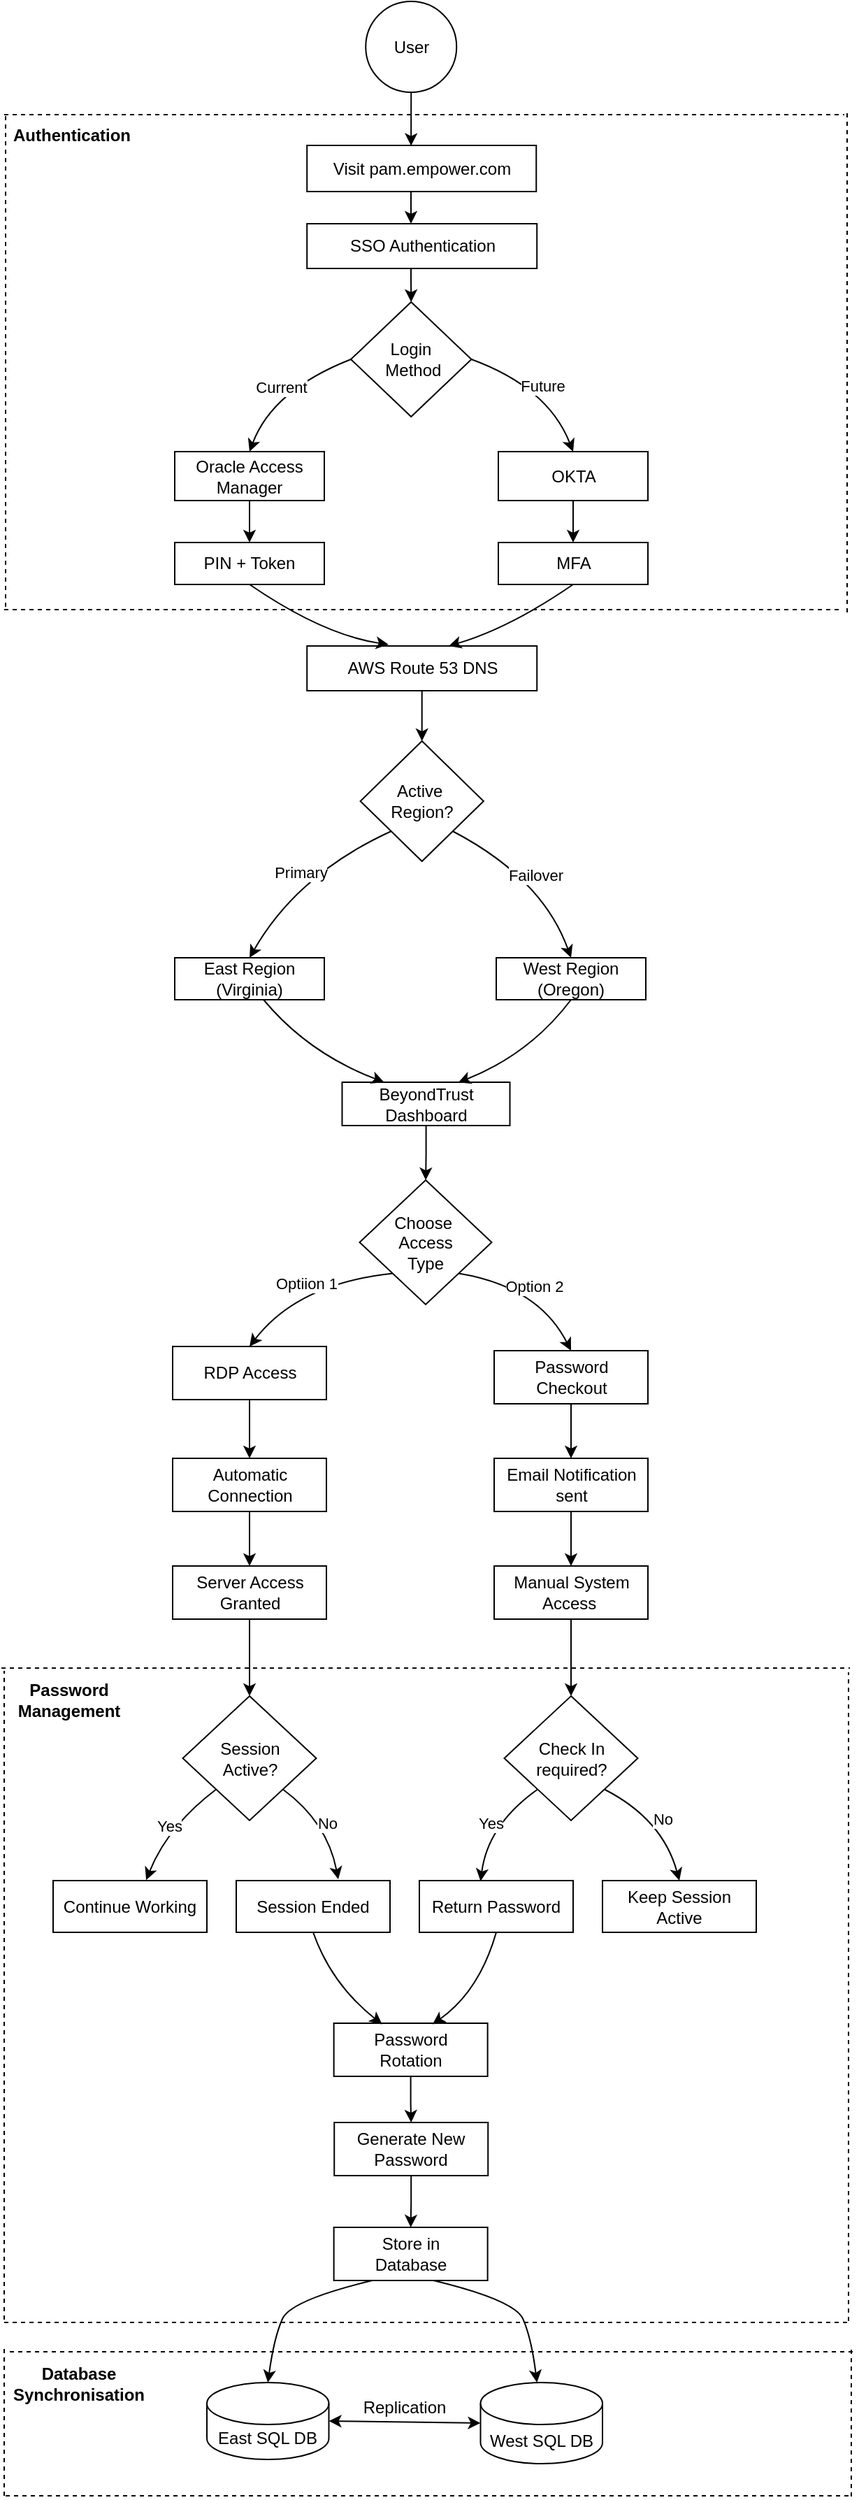 <mxfile version="26.0.5">
  <diagram id="C5RBs43oDa-KdzZeNtuy" name="Page-1">
    <mxGraphModel dx="1235" dy="655" grid="0" gridSize="10" guides="1" tooltips="1" connect="1" arrows="1" fold="1" page="1" pageScale="1" pageWidth="827" pageHeight="1169" math="0" shadow="0">
      <root>
        <mxCell id="WIyWlLk6GJQsqaUBKTNV-0" />
        <mxCell id="WIyWlLk6GJQsqaUBKTNV-1" parent="WIyWlLk6GJQsqaUBKTNV-0" />
        <mxCell id="AJD_xcAIJQe30nwHhnDZ-58" value="User" style="ellipse;whiteSpace=wrap;html=1;aspect=fixed;" vertex="1" parent="WIyWlLk6GJQsqaUBKTNV-1">
          <mxGeometry x="344.62" y="23" width="65" height="65" as="geometry" />
        </mxCell>
        <mxCell id="AJD_xcAIJQe30nwHhnDZ-59" value="Visit&amp;nbsp;pam.empower.com" style="rounded=0;whiteSpace=wrap;html=1;" vertex="1" parent="WIyWlLk6GJQsqaUBKTNV-1">
          <mxGeometry x="302.62" y="126" width="164" height="33" as="geometry" />
        </mxCell>
        <mxCell id="AJD_xcAIJQe30nwHhnDZ-197" style="edgeStyle=orthogonalEdgeStyle;rounded=0;orthogonalLoop=1;jettySize=auto;html=1;entryX=0.5;entryY=0;entryDx=0;entryDy=0;" edge="1" parent="WIyWlLk6GJQsqaUBKTNV-1" source="AJD_xcAIJQe30nwHhnDZ-60" target="AJD_xcAIJQe30nwHhnDZ-61">
          <mxGeometry relative="1" as="geometry">
            <Array as="points">
              <mxPoint x="377" y="220" />
              <mxPoint x="377" y="220" />
            </Array>
          </mxGeometry>
        </mxCell>
        <mxCell id="AJD_xcAIJQe30nwHhnDZ-60" value="SSO Authentication" style="rounded=0;whiteSpace=wrap;html=1;" vertex="1" parent="WIyWlLk6GJQsqaUBKTNV-1">
          <mxGeometry x="302.61" y="182" width="164.5" height="32" as="geometry" />
        </mxCell>
        <mxCell id="AJD_xcAIJQe30nwHhnDZ-61" value="Login&lt;div&gt;&amp;nbsp;Method&lt;/div&gt;" style="rhombus;whiteSpace=wrap;html=1;" vertex="1" parent="WIyWlLk6GJQsqaUBKTNV-1">
          <mxGeometry x="333.99" y="238" width="86.25" height="82" as="geometry" />
        </mxCell>
        <mxCell id="AJD_xcAIJQe30nwHhnDZ-116" value="" style="edgeStyle=orthogonalEdgeStyle;rounded=0;orthogonalLoop=1;jettySize=auto;html=1;" edge="1" parent="WIyWlLk6GJQsqaUBKTNV-1" source="AJD_xcAIJQe30nwHhnDZ-62" target="AJD_xcAIJQe30nwHhnDZ-64">
          <mxGeometry relative="1" as="geometry" />
        </mxCell>
        <mxCell id="AJD_xcAIJQe30nwHhnDZ-62" value="Oracle Access Manager" style="rounded=0;whiteSpace=wrap;html=1;" vertex="1" parent="WIyWlLk6GJQsqaUBKTNV-1">
          <mxGeometry x="208" y="345" width="107" height="35" as="geometry" />
        </mxCell>
        <mxCell id="AJD_xcAIJQe30nwHhnDZ-120" value="" style="edgeStyle=orthogonalEdgeStyle;rounded=0;orthogonalLoop=1;jettySize=auto;html=1;entryX=0.5;entryY=0;entryDx=0;entryDy=0;" edge="1" parent="WIyWlLk6GJQsqaUBKTNV-1" source="AJD_xcAIJQe30nwHhnDZ-63" target="AJD_xcAIJQe30nwHhnDZ-65">
          <mxGeometry relative="1" as="geometry" />
        </mxCell>
        <mxCell id="AJD_xcAIJQe30nwHhnDZ-63" value="OKTA" style="rounded=0;whiteSpace=wrap;html=1;" vertex="1" parent="WIyWlLk6GJQsqaUBKTNV-1">
          <mxGeometry x="439.5" y="345" width="107" height="35" as="geometry" />
        </mxCell>
        <mxCell id="AJD_xcAIJQe30nwHhnDZ-64" value="PIN + Token" style="rounded=0;whiteSpace=wrap;html=1;" vertex="1" parent="WIyWlLk6GJQsqaUBKTNV-1">
          <mxGeometry x="208" y="410" width="107" height="30" as="geometry" />
        </mxCell>
        <mxCell id="AJD_xcAIJQe30nwHhnDZ-65" value="MFA" style="rounded=0;whiteSpace=wrap;html=1;" vertex="1" parent="WIyWlLk6GJQsqaUBKTNV-1">
          <mxGeometry x="439.5" y="410" width="107" height="30" as="geometry" />
        </mxCell>
        <mxCell id="AJD_xcAIJQe30nwHhnDZ-128" value="" style="edgeStyle=orthogonalEdgeStyle;rounded=0;orthogonalLoop=1;jettySize=auto;html=1;" edge="1" parent="WIyWlLk6GJQsqaUBKTNV-1" source="AJD_xcAIJQe30nwHhnDZ-67" target="AJD_xcAIJQe30nwHhnDZ-68">
          <mxGeometry relative="1" as="geometry" />
        </mxCell>
        <mxCell id="AJD_xcAIJQe30nwHhnDZ-67" value="AWS Route 53 DNS" style="rounded=0;whiteSpace=wrap;html=1;" vertex="1" parent="WIyWlLk6GJQsqaUBKTNV-1">
          <mxGeometry x="302.62" y="484" width="164.5" height="32" as="geometry" />
        </mxCell>
        <mxCell id="AJD_xcAIJQe30nwHhnDZ-68" value="Active&amp;nbsp;&lt;div&gt;Region?&lt;/div&gt;" style="rhombus;whiteSpace=wrap;html=1;" vertex="1" parent="WIyWlLk6GJQsqaUBKTNV-1">
          <mxGeometry x="340.8" y="552" width="88.13" height="86" as="geometry" />
        </mxCell>
        <mxCell id="AJD_xcAIJQe30nwHhnDZ-69" value="East Region&lt;div&gt;(Virginia)&lt;/div&gt;" style="rounded=0;whiteSpace=wrap;html=1;" vertex="1" parent="WIyWlLk6GJQsqaUBKTNV-1">
          <mxGeometry x="208" y="707" width="107" height="30" as="geometry" />
        </mxCell>
        <mxCell id="AJD_xcAIJQe30nwHhnDZ-70" value="West Region&lt;br&gt;(Oregon)" style="rounded=0;whiteSpace=wrap;html=1;" vertex="1" parent="WIyWlLk6GJQsqaUBKTNV-1">
          <mxGeometry x="438" y="707" width="107" height="30" as="geometry" />
        </mxCell>
        <mxCell id="AJD_xcAIJQe30nwHhnDZ-142" value="" style="edgeStyle=orthogonalEdgeStyle;rounded=0;orthogonalLoop=1;jettySize=auto;html=1;" edge="1" parent="WIyWlLk6GJQsqaUBKTNV-1" source="AJD_xcAIJQe30nwHhnDZ-71" target="AJD_xcAIJQe30nwHhnDZ-72">
          <mxGeometry relative="1" as="geometry" />
        </mxCell>
        <mxCell id="AJD_xcAIJQe30nwHhnDZ-71" value="BeyondTrust&lt;br&gt;Dashboard" style="rounded=0;whiteSpace=wrap;html=1;" vertex="1" parent="WIyWlLk6GJQsqaUBKTNV-1">
          <mxGeometry x="327.75" y="796" width="120" height="31" as="geometry" />
        </mxCell>
        <mxCell id="AJD_xcAIJQe30nwHhnDZ-72" value="Choose&amp;nbsp;&lt;div&gt;Access&lt;br&gt;Type&lt;/div&gt;" style="rhombus;whiteSpace=wrap;html=1;" vertex="1" parent="WIyWlLk6GJQsqaUBKTNV-1">
          <mxGeometry x="340.25" y="866" width="94.5" height="89" as="geometry" />
        </mxCell>
        <mxCell id="AJD_xcAIJQe30nwHhnDZ-152" style="edgeStyle=orthogonalEdgeStyle;rounded=0;orthogonalLoop=1;jettySize=auto;html=1;entryX=0.5;entryY=0;entryDx=0;entryDy=0;" edge="1" parent="WIyWlLk6GJQsqaUBKTNV-1" source="AJD_xcAIJQe30nwHhnDZ-73" target="AJD_xcAIJQe30nwHhnDZ-75">
          <mxGeometry relative="1" as="geometry" />
        </mxCell>
        <mxCell id="AJD_xcAIJQe30nwHhnDZ-73" value="RDP Access" style="rounded=0;whiteSpace=wrap;html=1;" vertex="1" parent="WIyWlLk6GJQsqaUBKTNV-1">
          <mxGeometry x="206.5" y="985" width="110" height="38" as="geometry" />
        </mxCell>
        <mxCell id="AJD_xcAIJQe30nwHhnDZ-153" style="edgeStyle=orthogonalEdgeStyle;rounded=0;orthogonalLoop=1;jettySize=auto;html=1;entryX=0.5;entryY=0;entryDx=0;entryDy=0;" edge="1" parent="WIyWlLk6GJQsqaUBKTNV-1" source="AJD_xcAIJQe30nwHhnDZ-74" target="AJD_xcAIJQe30nwHhnDZ-76">
          <mxGeometry relative="1" as="geometry" />
        </mxCell>
        <mxCell id="AJD_xcAIJQe30nwHhnDZ-74" value="Password&lt;div&gt;Checkout&lt;/div&gt;" style="rounded=0;whiteSpace=wrap;html=1;" vertex="1" parent="WIyWlLk6GJQsqaUBKTNV-1">
          <mxGeometry x="436.5" y="988" width="110" height="38" as="geometry" />
        </mxCell>
        <mxCell id="AJD_xcAIJQe30nwHhnDZ-154" style="edgeStyle=orthogonalEdgeStyle;rounded=0;orthogonalLoop=1;jettySize=auto;html=1;entryX=0.5;entryY=0;entryDx=0;entryDy=0;" edge="1" parent="WIyWlLk6GJQsqaUBKTNV-1" source="AJD_xcAIJQe30nwHhnDZ-75" target="AJD_xcAIJQe30nwHhnDZ-77">
          <mxGeometry relative="1" as="geometry" />
        </mxCell>
        <mxCell id="AJD_xcAIJQe30nwHhnDZ-75" value="Automatic&lt;br&gt;Connection" style="rounded=0;whiteSpace=wrap;html=1;" vertex="1" parent="WIyWlLk6GJQsqaUBKTNV-1">
          <mxGeometry x="206.5" y="1065" width="110" height="38" as="geometry" />
        </mxCell>
        <mxCell id="AJD_xcAIJQe30nwHhnDZ-155" style="edgeStyle=orthogonalEdgeStyle;rounded=0;orthogonalLoop=1;jettySize=auto;html=1;entryX=0.5;entryY=0;entryDx=0;entryDy=0;" edge="1" parent="WIyWlLk6GJQsqaUBKTNV-1" source="AJD_xcAIJQe30nwHhnDZ-76" target="AJD_xcAIJQe30nwHhnDZ-78">
          <mxGeometry relative="1" as="geometry" />
        </mxCell>
        <mxCell id="AJD_xcAIJQe30nwHhnDZ-76" value="Email Notification&lt;br&gt;sent" style="rounded=0;whiteSpace=wrap;html=1;" vertex="1" parent="WIyWlLk6GJQsqaUBKTNV-1">
          <mxGeometry x="436.5" y="1065" width="110" height="38" as="geometry" />
        </mxCell>
        <mxCell id="AJD_xcAIJQe30nwHhnDZ-156" style="edgeStyle=orthogonalEdgeStyle;rounded=0;orthogonalLoop=1;jettySize=auto;html=1;entryX=0.5;entryY=0;entryDx=0;entryDy=0;" edge="1" parent="WIyWlLk6GJQsqaUBKTNV-1" source="AJD_xcAIJQe30nwHhnDZ-77" target="AJD_xcAIJQe30nwHhnDZ-79">
          <mxGeometry relative="1" as="geometry" />
        </mxCell>
        <mxCell id="AJD_xcAIJQe30nwHhnDZ-77" value="Server Access Granted" style="rounded=0;whiteSpace=wrap;html=1;" vertex="1" parent="WIyWlLk6GJQsqaUBKTNV-1">
          <mxGeometry x="206.5" y="1142" width="110" height="38" as="geometry" />
        </mxCell>
        <mxCell id="AJD_xcAIJQe30nwHhnDZ-157" style="edgeStyle=orthogonalEdgeStyle;rounded=0;orthogonalLoop=1;jettySize=auto;html=1;entryX=0.5;entryY=0;entryDx=0;entryDy=0;" edge="1" parent="WIyWlLk6GJQsqaUBKTNV-1" source="AJD_xcAIJQe30nwHhnDZ-78" target="AJD_xcAIJQe30nwHhnDZ-80">
          <mxGeometry relative="1" as="geometry" />
        </mxCell>
        <mxCell id="AJD_xcAIJQe30nwHhnDZ-78" value="Manual System&lt;br&gt;Access&amp;nbsp;" style="rounded=0;whiteSpace=wrap;html=1;" vertex="1" parent="WIyWlLk6GJQsqaUBKTNV-1">
          <mxGeometry x="436.5" y="1142" width="110" height="38" as="geometry" />
        </mxCell>
        <mxCell id="AJD_xcAIJQe30nwHhnDZ-79" value="Session&lt;br&gt;Active?" style="rhombus;whiteSpace=wrap;html=1;" vertex="1" parent="WIyWlLk6GJQsqaUBKTNV-1">
          <mxGeometry x="213.75" y="1235" width="95.5" height="89" as="geometry" />
        </mxCell>
        <mxCell id="AJD_xcAIJQe30nwHhnDZ-80" value="Check In&lt;br&gt;required?" style="rhombus;whiteSpace=wrap;html=1;" vertex="1" parent="WIyWlLk6GJQsqaUBKTNV-1">
          <mxGeometry x="443.75" y="1235" width="95.5" height="89" as="geometry" />
        </mxCell>
        <mxCell id="AJD_xcAIJQe30nwHhnDZ-82" value="Continue Working" style="rounded=0;whiteSpace=wrap;html=1;" vertex="1" parent="WIyWlLk6GJQsqaUBKTNV-1">
          <mxGeometry x="121" y="1367" width="110" height="37" as="geometry" />
        </mxCell>
        <mxCell id="AJD_xcAIJQe30nwHhnDZ-83" value="Session Ended" style="rounded=0;whiteSpace=wrap;html=1;" vertex="1" parent="WIyWlLk6GJQsqaUBKTNV-1">
          <mxGeometry x="252" y="1367" width="110" height="37" as="geometry" />
        </mxCell>
        <mxCell id="AJD_xcAIJQe30nwHhnDZ-84" value="Keep Session Active" style="rounded=0;whiteSpace=wrap;html=1;" vertex="1" parent="WIyWlLk6GJQsqaUBKTNV-1">
          <mxGeometry x="514" y="1367" width="110" height="37" as="geometry" />
        </mxCell>
        <mxCell id="AJD_xcAIJQe30nwHhnDZ-85" value="Return Password" style="rounded=0;whiteSpace=wrap;html=1;" vertex="1" parent="WIyWlLk6GJQsqaUBKTNV-1">
          <mxGeometry x="383" y="1367" width="110" height="37" as="geometry" />
        </mxCell>
        <mxCell id="AJD_xcAIJQe30nwHhnDZ-88" style="edgeStyle=orthogonalEdgeStyle;rounded=0;orthogonalLoop=1;jettySize=auto;html=1;exitX=0.5;exitY=1;exitDx=0;exitDy=0;" edge="1" parent="WIyWlLk6GJQsqaUBKTNV-1" source="AJD_xcAIJQe30nwHhnDZ-83" target="AJD_xcAIJQe30nwHhnDZ-83">
          <mxGeometry relative="1" as="geometry" />
        </mxCell>
        <mxCell id="AJD_xcAIJQe30nwHhnDZ-174" style="edgeStyle=orthogonalEdgeStyle;rounded=0;orthogonalLoop=1;jettySize=auto;html=1;entryX=0.5;entryY=0;entryDx=0;entryDy=0;" edge="1" parent="WIyWlLk6GJQsqaUBKTNV-1" source="AJD_xcAIJQe30nwHhnDZ-89" target="AJD_xcAIJQe30nwHhnDZ-90">
          <mxGeometry relative="1" as="geometry" />
        </mxCell>
        <mxCell id="AJD_xcAIJQe30nwHhnDZ-89" value="Password&lt;br&gt;Rotation" style="rounded=0;whiteSpace=wrap;html=1;" vertex="1" parent="WIyWlLk6GJQsqaUBKTNV-1">
          <mxGeometry x="321.82" y="1469" width="110" height="38" as="geometry" />
        </mxCell>
        <mxCell id="AJD_xcAIJQe30nwHhnDZ-175" style="edgeStyle=orthogonalEdgeStyle;rounded=0;orthogonalLoop=1;jettySize=auto;html=1;entryX=0.5;entryY=0;entryDx=0;entryDy=0;" edge="1" parent="WIyWlLk6GJQsqaUBKTNV-1" source="AJD_xcAIJQe30nwHhnDZ-90" target="AJD_xcAIJQe30nwHhnDZ-91">
          <mxGeometry relative="1" as="geometry" />
        </mxCell>
        <mxCell id="AJD_xcAIJQe30nwHhnDZ-90" value="Generate New&lt;br&gt;Password" style="rounded=0;whiteSpace=wrap;html=1;" vertex="1" parent="WIyWlLk6GJQsqaUBKTNV-1">
          <mxGeometry x="322.12" y="1540" width="110" height="38" as="geometry" />
        </mxCell>
        <mxCell id="AJD_xcAIJQe30nwHhnDZ-91" value="Store in&lt;br&gt;Database" style="rounded=0;whiteSpace=wrap;html=1;" vertex="1" parent="WIyWlLk6GJQsqaUBKTNV-1">
          <mxGeometry x="321.82" y="1615" width="110" height="38" as="geometry" />
        </mxCell>
        <mxCell id="AJD_xcAIJQe30nwHhnDZ-92" value="East SQL DB" style="shape=cylinder3;whiteSpace=wrap;html=1;boundedLbl=1;backgroundOutline=1;size=15;" vertex="1" parent="WIyWlLk6GJQsqaUBKTNV-1">
          <mxGeometry x="231" y="1726" width="87.25" height="55" as="geometry" />
        </mxCell>
        <mxCell id="AJD_xcAIJQe30nwHhnDZ-93" value="West SQL DB" style="shape=cylinder3;whiteSpace=wrap;html=1;boundedLbl=1;backgroundOutline=1;size=15;" vertex="1" parent="WIyWlLk6GJQsqaUBKTNV-1">
          <mxGeometry x="426.75" y="1726" width="87.25" height="58" as="geometry" />
        </mxCell>
        <mxCell id="AJD_xcAIJQe30nwHhnDZ-97" value="" style="endArrow=classic;startArrow=classic;html=1;rounded=0;entryX=0;entryY=0.5;entryDx=0;entryDy=0;entryPerimeter=0;exitX=1;exitY=0.5;exitDx=0;exitDy=0;exitPerimeter=0;" edge="1" parent="WIyWlLk6GJQsqaUBKTNV-1" source="AJD_xcAIJQe30nwHhnDZ-92" target="AJD_xcAIJQe30nwHhnDZ-93">
          <mxGeometry width="50" height="50" relative="1" as="geometry">
            <mxPoint x="327.75" y="1772" as="sourcePoint" />
            <mxPoint x="377.75" y="1722" as="targetPoint" />
          </mxGeometry>
        </mxCell>
        <mxCell id="AJD_xcAIJQe30nwHhnDZ-98" value="&lt;font style=&quot;font-size: 12px;&quot;&gt;Replication&lt;/font&gt;" style="edgeLabel;html=1;align=center;verticalAlign=middle;resizable=0;points=[];" vertex="1" connectable="0" parent="AJD_xcAIJQe30nwHhnDZ-97">
          <mxGeometry x="-0.37" y="2" relative="1" as="geometry">
            <mxPoint x="19" y="-8" as="offset" />
          </mxGeometry>
        </mxCell>
        <mxCell id="AJD_xcAIJQe30nwHhnDZ-108" value="" style="endArrow=classic;html=1;rounded=0;exitX=0;exitY=0.5;exitDx=0;exitDy=0;entryX=0.5;entryY=0;entryDx=0;entryDy=0;curved=1;" edge="1" parent="WIyWlLk6GJQsqaUBKTNV-1" source="AJD_xcAIJQe30nwHhnDZ-61" target="AJD_xcAIJQe30nwHhnDZ-62">
          <mxGeometry relative="1" as="geometry">
            <mxPoint x="310" y="347" as="sourcePoint" />
            <mxPoint x="410" y="347" as="targetPoint" />
            <Array as="points">
              <mxPoint x="278" y="301" />
            </Array>
          </mxGeometry>
        </mxCell>
        <mxCell id="AJD_xcAIJQe30nwHhnDZ-109" value="Current" style="edgeLabel;resizable=0;html=1;;align=center;verticalAlign=middle;" connectable="0" vertex="1" parent="AJD_xcAIJQe30nwHhnDZ-108">
          <mxGeometry relative="1" as="geometry" />
        </mxCell>
        <mxCell id="AJD_xcAIJQe30nwHhnDZ-110" value="" style="endArrow=classic;html=1;rounded=0;exitX=1;exitY=0.5;exitDx=0;exitDy=0;entryX=0.5;entryY=0;entryDx=0;entryDy=0;verticalAlign=top;curved=1;" edge="1" parent="WIyWlLk6GJQsqaUBKTNV-1" source="AJD_xcAIJQe30nwHhnDZ-61" target="AJD_xcAIJQe30nwHhnDZ-63">
          <mxGeometry relative="1" as="geometry">
            <mxPoint x="559" y="274" as="sourcePoint" />
            <mxPoint x="479" y="340" as="targetPoint" />
            <Array as="points">
              <mxPoint x="475" y="299" />
            </Array>
          </mxGeometry>
        </mxCell>
        <mxCell id="AJD_xcAIJQe30nwHhnDZ-111" value="Future" style="edgeLabel;resizable=0;html=1;;align=center;verticalAlign=middle;" connectable="0" vertex="1" parent="AJD_xcAIJQe30nwHhnDZ-110">
          <mxGeometry relative="1" as="geometry" />
        </mxCell>
        <mxCell id="AJD_xcAIJQe30nwHhnDZ-125" value="" style="endArrow=classic;html=1;rounded=0;exitX=0.5;exitY=1;exitDx=0;exitDy=0;curved=1;" edge="1" parent="WIyWlLk6GJQsqaUBKTNV-1" source="AJD_xcAIJQe30nwHhnDZ-64">
          <mxGeometry width="50" height="50" relative="1" as="geometry">
            <mxPoint x="335" y="472" as="sourcePoint" />
            <mxPoint x="361" y="483" as="targetPoint" />
            <Array as="points">
              <mxPoint x="314" y="476" />
            </Array>
          </mxGeometry>
        </mxCell>
        <mxCell id="AJD_xcAIJQe30nwHhnDZ-126" value="" style="endArrow=classic;html=1;rounded=0;exitX=0.5;exitY=1;exitDx=0;exitDy=0;curved=1;" edge="1" parent="WIyWlLk6GJQsqaUBKTNV-1" source="AJD_xcAIJQe30nwHhnDZ-65">
          <mxGeometry width="50" height="50" relative="1" as="geometry">
            <mxPoint x="335" y="472" as="sourcePoint" />
            <mxPoint x="404" y="484" as="targetPoint" />
            <Array as="points">
              <mxPoint x="448" y="471" />
            </Array>
          </mxGeometry>
        </mxCell>
        <mxCell id="AJD_xcAIJQe30nwHhnDZ-131" value="" style="endArrow=classic;html=1;rounded=0;exitX=0;exitY=1;exitDx=0;exitDy=0;entryX=0.5;entryY=0;entryDx=0;entryDy=0;curved=1;" edge="1" parent="WIyWlLk6GJQsqaUBKTNV-1" source="AJD_xcAIJQe30nwHhnDZ-68" target="AJD_xcAIJQe30nwHhnDZ-69">
          <mxGeometry relative="1" as="geometry">
            <mxPoint x="310" y="647" as="sourcePoint" />
            <mxPoint x="410" y="647" as="targetPoint" />
            <Array as="points">
              <mxPoint x="296" y="647" />
            </Array>
          </mxGeometry>
        </mxCell>
        <mxCell id="AJD_xcAIJQe30nwHhnDZ-132" value="Primary" style="edgeLabel;resizable=0;html=1;;align=center;verticalAlign=middle;" connectable="0" vertex="1" parent="AJD_xcAIJQe30nwHhnDZ-131">
          <mxGeometry relative="1" as="geometry" />
        </mxCell>
        <mxCell id="AJD_xcAIJQe30nwHhnDZ-136" value="" style="endArrow=classic;html=1;rounded=0;exitX=1;exitY=1;exitDx=0;exitDy=0;entryX=0.5;entryY=0;entryDx=0;entryDy=0;curved=1;" edge="1" parent="WIyWlLk6GJQsqaUBKTNV-1" source="AJD_xcAIJQe30nwHhnDZ-68" target="AJD_xcAIJQe30nwHhnDZ-70">
          <mxGeometry relative="1" as="geometry">
            <mxPoint x="467.12" y="660" as="sourcePoint" />
            <mxPoint x="567.12" y="660" as="targetPoint" />
            <Array as="points">
              <mxPoint x="471" y="650" />
            </Array>
          </mxGeometry>
        </mxCell>
        <mxCell id="AJD_xcAIJQe30nwHhnDZ-137" value="Failover" style="edgeLabel;resizable=0;html=1;;align=center;verticalAlign=middle;" connectable="0" vertex="1" parent="AJD_xcAIJQe30nwHhnDZ-136">
          <mxGeometry relative="1" as="geometry" />
        </mxCell>
        <mxCell id="AJD_xcAIJQe30nwHhnDZ-140" value="" style="endArrow=classic;html=1;rounded=0;exitX=0.594;exitY=1;exitDx=0;exitDy=0;entryX=0.25;entryY=0;entryDx=0;entryDy=0;curved=1;exitPerimeter=0;" edge="1" parent="WIyWlLk6GJQsqaUBKTNV-1" source="AJD_xcAIJQe30nwHhnDZ-69" target="AJD_xcAIJQe30nwHhnDZ-71">
          <mxGeometry width="50" height="50" relative="1" as="geometry">
            <mxPoint x="335" y="772" as="sourcePoint" />
            <mxPoint x="385" y="722" as="targetPoint" />
            <Array as="points">
              <mxPoint x="303" y="775" />
            </Array>
          </mxGeometry>
        </mxCell>
        <mxCell id="AJD_xcAIJQe30nwHhnDZ-141" value="" style="endArrow=classic;html=1;rounded=0;exitX=0.5;exitY=1;exitDx=0;exitDy=0;entryX=0.692;entryY=0.006;entryDx=0;entryDy=0;entryPerimeter=0;curved=1;" edge="1" parent="WIyWlLk6GJQsqaUBKTNV-1" source="AJD_xcAIJQe30nwHhnDZ-70" target="AJD_xcAIJQe30nwHhnDZ-71">
          <mxGeometry width="50" height="50" relative="1" as="geometry">
            <mxPoint x="335" y="772" as="sourcePoint" />
            <mxPoint x="418" y="796" as="targetPoint" />
            <Array as="points">
              <mxPoint x="462" y="776" />
            </Array>
          </mxGeometry>
        </mxCell>
        <mxCell id="AJD_xcAIJQe30nwHhnDZ-147" value="" style="endArrow=classic;html=1;rounded=0;exitX=0;exitY=1;exitDx=0;exitDy=0;entryX=0.5;entryY=0;entryDx=0;entryDy=0;curved=1;" edge="1" parent="WIyWlLk6GJQsqaUBKTNV-1" source="AJD_xcAIJQe30nwHhnDZ-72" target="AJD_xcAIJQe30nwHhnDZ-73">
          <mxGeometry relative="1" as="geometry">
            <mxPoint x="310" y="947" as="sourcePoint" />
            <mxPoint x="410" y="947" as="targetPoint" />
            <Array as="points">
              <mxPoint x="296" y="940" />
            </Array>
          </mxGeometry>
        </mxCell>
        <mxCell id="AJD_xcAIJQe30nwHhnDZ-148" value="Optiion 1" style="edgeLabel;resizable=0;html=1;;align=center;verticalAlign=middle;rotation=0;" connectable="0" vertex="1" parent="AJD_xcAIJQe30nwHhnDZ-147">
          <mxGeometry relative="1" as="geometry" />
        </mxCell>
        <mxCell id="AJD_xcAIJQe30nwHhnDZ-149" value="" style="endArrow=classic;html=1;rounded=0;exitX=1;exitY=1;exitDx=0;exitDy=0;entryX=0.5;entryY=0;entryDx=0;entryDy=0;curved=1;" edge="1" parent="WIyWlLk6GJQsqaUBKTNV-1" source="AJD_xcAIJQe30nwHhnDZ-72" target="AJD_xcAIJQe30nwHhnDZ-74">
          <mxGeometry relative="1" as="geometry">
            <mxPoint x="487" y="951" as="sourcePoint" />
            <mxPoint x="587" y="951" as="targetPoint" />
            <Array as="points">
              <mxPoint x="468" y="942" />
            </Array>
          </mxGeometry>
        </mxCell>
        <mxCell id="AJD_xcAIJQe30nwHhnDZ-150" value="Option 2" style="edgeLabel;resizable=0;html=1;;align=center;verticalAlign=middle;" connectable="0" vertex="1" parent="AJD_xcAIJQe30nwHhnDZ-149">
          <mxGeometry relative="1" as="geometry" />
        </mxCell>
        <mxCell id="AJD_xcAIJQe30nwHhnDZ-163" value="" style="endArrow=classic;html=1;rounded=0;exitX=0;exitY=1;exitDx=0;exitDy=0;entryX=0.605;entryY=-0.011;entryDx=0;entryDy=0;entryPerimeter=0;curved=1;" edge="1" parent="WIyWlLk6GJQsqaUBKTNV-1" source="AJD_xcAIJQe30nwHhnDZ-79" target="AJD_xcAIJQe30nwHhnDZ-82">
          <mxGeometry relative="1" as="geometry">
            <mxPoint x="310" y="1347" as="sourcePoint" />
            <mxPoint x="410" y="1347" as="targetPoint" />
            <Array as="points">
              <mxPoint x="203" y="1328" />
            </Array>
          </mxGeometry>
        </mxCell>
        <mxCell id="AJD_xcAIJQe30nwHhnDZ-164" value="Yes" style="edgeLabel;resizable=0;html=1;;align=center;verticalAlign=middle;" connectable="0" vertex="1" parent="AJD_xcAIJQe30nwHhnDZ-163">
          <mxGeometry relative="1" as="geometry" />
        </mxCell>
        <mxCell id="AJD_xcAIJQe30nwHhnDZ-165" value="" style="endArrow=classic;html=1;rounded=0;exitX=1;exitY=1;exitDx=0;exitDy=0;curved=1;" edge="1" parent="WIyWlLk6GJQsqaUBKTNV-1" source="AJD_xcAIJQe30nwHhnDZ-79">
          <mxGeometry relative="1" as="geometry">
            <mxPoint x="310" y="1347" as="sourcePoint" />
            <mxPoint x="325" y="1366" as="targetPoint" />
            <Array as="points">
              <mxPoint x="317" y="1325" />
            </Array>
          </mxGeometry>
        </mxCell>
        <mxCell id="AJD_xcAIJQe30nwHhnDZ-166" value="No" style="edgeLabel;resizable=0;html=1;;align=center;verticalAlign=middle;" connectable="0" vertex="1" parent="AJD_xcAIJQe30nwHhnDZ-165">
          <mxGeometry relative="1" as="geometry" />
        </mxCell>
        <mxCell id="AJD_xcAIJQe30nwHhnDZ-167" value="" style="endArrow=classic;html=1;rounded=0;exitX=0;exitY=1;exitDx=0;exitDy=0;entryX=0.398;entryY=0.011;entryDx=0;entryDy=0;entryPerimeter=0;curved=1;" edge="1" parent="WIyWlLk6GJQsqaUBKTNV-1" source="AJD_xcAIJQe30nwHhnDZ-80" target="AJD_xcAIJQe30nwHhnDZ-85">
          <mxGeometry relative="1" as="geometry">
            <mxPoint x="310" y="1347" as="sourcePoint" />
            <mxPoint x="410" y="1347" as="targetPoint" />
            <Array as="points">
              <mxPoint x="432" y="1327" />
            </Array>
          </mxGeometry>
        </mxCell>
        <mxCell id="AJD_xcAIJQe30nwHhnDZ-168" value="Yes" style="edgeLabel;resizable=0;html=1;;align=center;verticalAlign=middle;" connectable="0" vertex="1" parent="AJD_xcAIJQe30nwHhnDZ-167">
          <mxGeometry relative="1" as="geometry" />
        </mxCell>
        <mxCell id="AJD_xcAIJQe30nwHhnDZ-169" value="" style="endArrow=classic;html=1;rounded=0;exitX=1;exitY=1;exitDx=0;exitDy=0;entryX=0.5;entryY=0;entryDx=0;entryDy=0;curved=1;" edge="1" parent="WIyWlLk6GJQsqaUBKTNV-1" source="AJD_xcAIJQe30nwHhnDZ-80" target="AJD_xcAIJQe30nwHhnDZ-84">
          <mxGeometry relative="1" as="geometry">
            <mxPoint x="310" y="1347" as="sourcePoint" />
            <mxPoint x="410" y="1347" as="targetPoint" />
            <Array as="points">
              <mxPoint x="557" y="1323" />
            </Array>
          </mxGeometry>
        </mxCell>
        <mxCell id="AJD_xcAIJQe30nwHhnDZ-170" value="No" style="edgeLabel;resizable=0;html=1;;align=center;verticalAlign=middle;" connectable="0" vertex="1" parent="AJD_xcAIJQe30nwHhnDZ-169">
          <mxGeometry relative="1" as="geometry" />
        </mxCell>
        <mxCell id="AJD_xcAIJQe30nwHhnDZ-171" value="" style="endArrow=classic;html=1;rounded=0;exitX=0.5;exitY=1;exitDx=0;exitDy=0;entryX=0.314;entryY=0.021;entryDx=0;entryDy=0;entryPerimeter=0;curved=1;" edge="1" parent="WIyWlLk6GJQsqaUBKTNV-1" source="AJD_xcAIJQe30nwHhnDZ-83" target="AJD_xcAIJQe30nwHhnDZ-89">
          <mxGeometry width="50" height="50" relative="1" as="geometry">
            <mxPoint x="335" y="1372" as="sourcePoint" />
            <mxPoint x="385" y="1322" as="targetPoint" />
            <Array as="points">
              <mxPoint x="320" y="1441" />
            </Array>
          </mxGeometry>
        </mxCell>
        <mxCell id="AJD_xcAIJQe30nwHhnDZ-172" value="" style="endArrow=classic;html=1;rounded=0;exitX=0.5;exitY=1;exitDx=0;exitDy=0;entryX=0.642;entryY=0.021;entryDx=0;entryDy=0;entryPerimeter=0;curved=1;" edge="1" parent="WIyWlLk6GJQsqaUBKTNV-1" source="AJD_xcAIJQe30nwHhnDZ-85" target="AJD_xcAIJQe30nwHhnDZ-89">
          <mxGeometry width="50" height="50" relative="1" as="geometry">
            <mxPoint x="335" y="1372" as="sourcePoint" />
            <mxPoint x="385" y="1322" as="targetPoint" />
            <Array as="points">
              <mxPoint x="426" y="1446" />
            </Array>
          </mxGeometry>
        </mxCell>
        <mxCell id="AJD_xcAIJQe30nwHhnDZ-178" value="" style="endArrow=classic;html=1;rounded=0;entryX=0.5;entryY=0;entryDx=0;entryDy=0;entryPerimeter=0;exitX=0.25;exitY=1;exitDx=0;exitDy=0;curved=1;" edge="1" parent="WIyWlLk6GJQsqaUBKTNV-1" source="AJD_xcAIJQe30nwHhnDZ-91" target="AJD_xcAIJQe30nwHhnDZ-92">
          <mxGeometry width="50" height="50" relative="1" as="geometry">
            <mxPoint x="272" y="1677" as="sourcePoint" />
            <mxPoint x="322" y="1627" as="targetPoint" />
            <Array as="points">
              <mxPoint x="291" y="1667" />
              <mxPoint x="279" y="1694" />
            </Array>
          </mxGeometry>
        </mxCell>
        <mxCell id="AJD_xcAIJQe30nwHhnDZ-179" value="" style="endArrow=classic;html=1;rounded=0;entryX=0.5;entryY=0;entryDx=0;entryDy=0;entryPerimeter=0;exitX=0.25;exitY=1;exitDx=0;exitDy=0;curved=1;" edge="1" parent="WIyWlLk6GJQsqaUBKTNV-1">
          <mxGeometry width="50" height="50" relative="1" as="geometry">
            <mxPoint x="393.12" y="1653" as="sourcePoint" />
            <mxPoint x="467.12" y="1726" as="targetPoint" />
            <Array as="points">
              <mxPoint x="451.12" y="1667" />
              <mxPoint x="463.12" y="1694" />
            </Array>
          </mxGeometry>
        </mxCell>
        <mxCell id="AJD_xcAIJQe30nwHhnDZ-180" value="" style="endArrow=none;dashed=1;html=1;rounded=0;" edge="1" parent="WIyWlLk6GJQsqaUBKTNV-1">
          <mxGeometry width="50" height="50" relative="1" as="geometry">
            <mxPoint x="84" y="1215" as="sourcePoint" />
            <mxPoint x="691" y="1215" as="targetPoint" />
          </mxGeometry>
        </mxCell>
        <mxCell id="AJD_xcAIJQe30nwHhnDZ-181" value="" style="endArrow=none;dashed=1;html=1;rounded=0;" edge="1" parent="WIyWlLk6GJQsqaUBKTNV-1">
          <mxGeometry width="50" height="50" relative="1" as="geometry">
            <mxPoint x="86" y="1683" as="sourcePoint" />
            <mxPoint x="691" y="1683" as="targetPoint" />
          </mxGeometry>
        </mxCell>
        <mxCell id="AJD_xcAIJQe30nwHhnDZ-182" value="" style="endArrow=none;dashed=1;html=1;rounded=0;" edge="1" parent="WIyWlLk6GJQsqaUBKTNV-1">
          <mxGeometry width="50" height="50" relative="1" as="geometry">
            <mxPoint x="86" y="1681" as="sourcePoint" />
            <mxPoint x="86" y="1217" as="targetPoint" />
          </mxGeometry>
        </mxCell>
        <mxCell id="AJD_xcAIJQe30nwHhnDZ-183" value="" style="endArrow=none;dashed=1;html=1;rounded=0;" edge="1" parent="WIyWlLk6GJQsqaUBKTNV-1">
          <mxGeometry width="50" height="50" relative="1" as="geometry">
            <mxPoint x="690" y="1682" as="sourcePoint" />
            <mxPoint x="690" y="1218" as="targetPoint" />
          </mxGeometry>
        </mxCell>
        <mxCell id="AJD_xcAIJQe30nwHhnDZ-184" value="" style="endArrow=none;dashed=1;html=1;rounded=0;" edge="1" parent="WIyWlLk6GJQsqaUBKTNV-1">
          <mxGeometry width="50" height="50" relative="1" as="geometry">
            <mxPoint x="86" y="104" as="sourcePoint" />
            <mxPoint x="687" y="104" as="targetPoint" />
          </mxGeometry>
        </mxCell>
        <mxCell id="AJD_xcAIJQe30nwHhnDZ-185" value="" style="endArrow=none;dashed=1;html=1;rounded=0;" edge="1" parent="WIyWlLk6GJQsqaUBKTNV-1">
          <mxGeometry width="50" height="50" relative="1" as="geometry">
            <mxPoint x="86" y="458" as="sourcePoint" />
            <mxPoint x="686" y="458" as="targetPoint" />
          </mxGeometry>
        </mxCell>
        <mxCell id="AJD_xcAIJQe30nwHhnDZ-186" value="" style="endArrow=none;dashed=1;html=1;rounded=0;" edge="1" parent="WIyWlLk6GJQsqaUBKTNV-1">
          <mxGeometry width="50" height="50" relative="1" as="geometry">
            <mxPoint x="87" y="105" as="sourcePoint" />
            <mxPoint x="87" y="457" as="targetPoint" />
          </mxGeometry>
        </mxCell>
        <mxCell id="AJD_xcAIJQe30nwHhnDZ-187" value="" style="endArrow=none;dashed=1;html=1;rounded=0;" edge="1" parent="WIyWlLk6GJQsqaUBKTNV-1">
          <mxGeometry width="50" height="50" relative="1" as="geometry">
            <mxPoint x="689" y="103" as="sourcePoint" />
            <mxPoint x="689" y="463" as="targetPoint" />
          </mxGeometry>
        </mxCell>
        <mxCell id="AJD_xcAIJQe30nwHhnDZ-188" value="&lt;b&gt;Authentication&lt;/b&gt;" style="text;html=1;align=center;verticalAlign=middle;resizable=0;points=[];autosize=1;strokeColor=none;fillColor=none;" vertex="1" parent="WIyWlLk6GJQsqaUBKTNV-1">
          <mxGeometry x="83" y="106" width="102" height="26" as="geometry" />
        </mxCell>
        <mxCell id="AJD_xcAIJQe30nwHhnDZ-189" value="&lt;b&gt;Password&lt;br&gt;Management&lt;/b&gt;" style="text;html=1;align=center;verticalAlign=middle;resizable=0;points=[];autosize=1;strokeColor=none;fillColor=none;" vertex="1" parent="WIyWlLk6GJQsqaUBKTNV-1">
          <mxGeometry x="86" y="1217" width="91" height="41" as="geometry" />
        </mxCell>
        <mxCell id="AJD_xcAIJQe30nwHhnDZ-190" value="" style="endArrow=none;dashed=1;html=1;rounded=0;" edge="1" parent="WIyWlLk6GJQsqaUBKTNV-1">
          <mxGeometry width="50" height="50" relative="1" as="geometry">
            <mxPoint x="90" y="1704" as="sourcePoint" />
            <mxPoint x="695" y="1704" as="targetPoint" />
          </mxGeometry>
        </mxCell>
        <mxCell id="AJD_xcAIJQe30nwHhnDZ-191" value="" style="endArrow=none;dashed=1;html=1;rounded=0;" edge="1" parent="WIyWlLk6GJQsqaUBKTNV-1">
          <mxGeometry width="50" height="50" relative="1" as="geometry">
            <mxPoint x="87" y="1807" as="sourcePoint" />
            <mxPoint x="692" y="1807" as="targetPoint" />
          </mxGeometry>
        </mxCell>
        <mxCell id="AJD_xcAIJQe30nwHhnDZ-193" value="" style="endArrow=none;dashed=1;html=1;rounded=0;" edge="1" parent="WIyWlLk6GJQsqaUBKTNV-1">
          <mxGeometry width="50" height="50" relative="1" as="geometry">
            <mxPoint x="86" y="1807" as="sourcePoint" />
            <mxPoint x="86" y="1702" as="targetPoint" />
          </mxGeometry>
        </mxCell>
        <mxCell id="AJD_xcAIJQe30nwHhnDZ-194" value="" style="endArrow=none;dashed=1;html=1;rounded=0;" edge="1" parent="WIyWlLk6GJQsqaUBKTNV-1">
          <mxGeometry width="50" height="50" relative="1" as="geometry">
            <mxPoint x="692" y="1807.5" as="sourcePoint" />
            <mxPoint x="692" y="1702.5" as="targetPoint" />
          </mxGeometry>
        </mxCell>
        <mxCell id="AJD_xcAIJQe30nwHhnDZ-195" value="&lt;b&gt;Database&lt;br&gt;Synchronisation&lt;/b&gt;" style="text;html=1;align=center;verticalAlign=middle;resizable=0;points=[];autosize=1;strokeColor=none;fillColor=none;" vertex="1" parent="WIyWlLk6GJQsqaUBKTNV-1">
          <mxGeometry x="83" y="1706" width="112" height="41" as="geometry" />
        </mxCell>
        <mxCell id="AJD_xcAIJQe30nwHhnDZ-198" style="edgeStyle=orthogonalEdgeStyle;rounded=0;orthogonalLoop=1;jettySize=auto;html=1;exitX=0.5;exitY=1;exitDx=0;exitDy=0;" edge="1" parent="WIyWlLk6GJQsqaUBKTNV-1" source="AJD_xcAIJQe30nwHhnDZ-59">
          <mxGeometry relative="1" as="geometry">
            <mxPoint x="377" y="182" as="targetPoint" />
          </mxGeometry>
        </mxCell>
        <mxCell id="AJD_xcAIJQe30nwHhnDZ-199" style="edgeStyle=orthogonalEdgeStyle;rounded=0;orthogonalLoop=1;jettySize=auto;html=1;entryX=0.454;entryY=0.009;entryDx=0;entryDy=0;entryPerimeter=0;" edge="1" parent="WIyWlLk6GJQsqaUBKTNV-1" source="AJD_xcAIJQe30nwHhnDZ-58" target="AJD_xcAIJQe30nwHhnDZ-59">
          <mxGeometry relative="1" as="geometry" />
        </mxCell>
      </root>
    </mxGraphModel>
  </diagram>
</mxfile>

